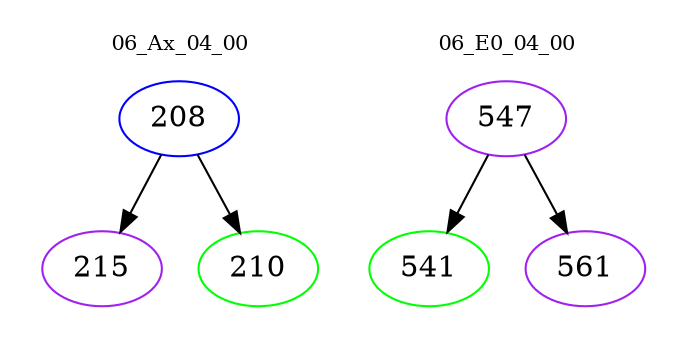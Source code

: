 digraph{
subgraph cluster_0 {
color = white
label = "06_Ax_04_00";
fontsize=10;
T0_208 [label="208", color="blue"]
T0_208 -> T0_215 [color="black"]
T0_215 [label="215", color="purple"]
T0_208 -> T0_210 [color="black"]
T0_210 [label="210", color="green"]
}
subgraph cluster_1 {
color = white
label = "06_E0_04_00";
fontsize=10;
T1_547 [label="547", color="purple"]
T1_547 -> T1_541 [color="black"]
T1_541 [label="541", color="green"]
T1_547 -> T1_561 [color="black"]
T1_561 [label="561", color="purple"]
}
}
